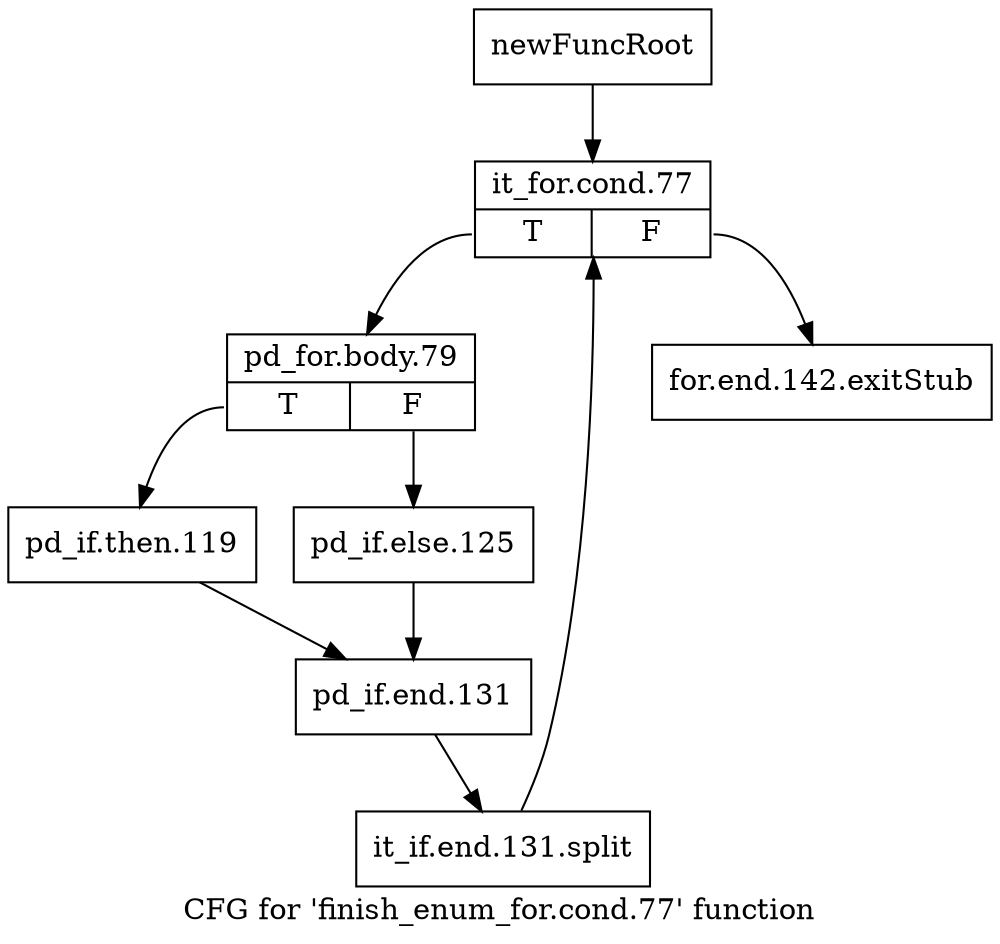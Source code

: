 digraph "CFG for 'finish_enum_for.cond.77' function" {
	label="CFG for 'finish_enum_for.cond.77' function";

	Node0x9f7da30 [shape=record,label="{newFuncRoot}"];
	Node0x9f7da30 -> Node0x9fcb230;
	Node0x9fcb1e0 [shape=record,label="{for.end.142.exitStub}"];
	Node0x9fcb230 [shape=record,label="{it_for.cond.77|{<s0>T|<s1>F}}"];
	Node0x9fcb230:s0 -> Node0x9fcb280;
	Node0x9fcb230:s1 -> Node0x9fcb1e0;
	Node0x9fcb280 [shape=record,label="{pd_for.body.79|{<s0>T|<s1>F}}"];
	Node0x9fcb280:s0 -> Node0x9fcb320;
	Node0x9fcb280:s1 -> Node0x9fcb2d0;
	Node0x9fcb2d0 [shape=record,label="{pd_if.else.125}"];
	Node0x9fcb2d0 -> Node0x9fcb370;
	Node0x9fcb320 [shape=record,label="{pd_if.then.119}"];
	Node0x9fcb320 -> Node0x9fcb370;
	Node0x9fcb370 [shape=record,label="{pd_if.end.131}"];
	Node0x9fcb370 -> Node0xefc2030;
	Node0xefc2030 [shape=record,label="{it_if.end.131.split}"];
	Node0xefc2030 -> Node0x9fcb230;
}
